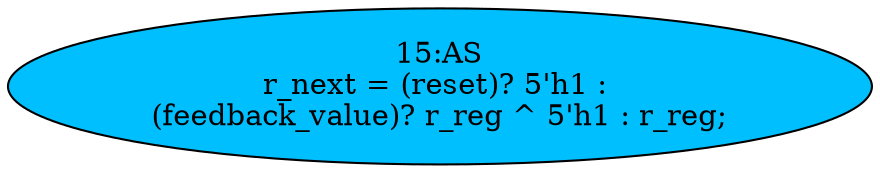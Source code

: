 strict digraph "" {
	node [label="\N"];
	"15:AS"	[ast="<pyverilog.vparser.ast.Assign object at 0x7f8b5c2a0a90>",
		def_var="['r_next']",
		fillcolor=deepskyblue,
		label="15:AS
r_next = (reset)? 5'h1 : 
(feedback_value)? r_reg ^ 5'h1 : r_reg;",
		statements="[]",
		style=filled,
		typ=Assign,
		use_var="['reset', 'feedback_value', 'r_reg', 'r_reg']"];
}
